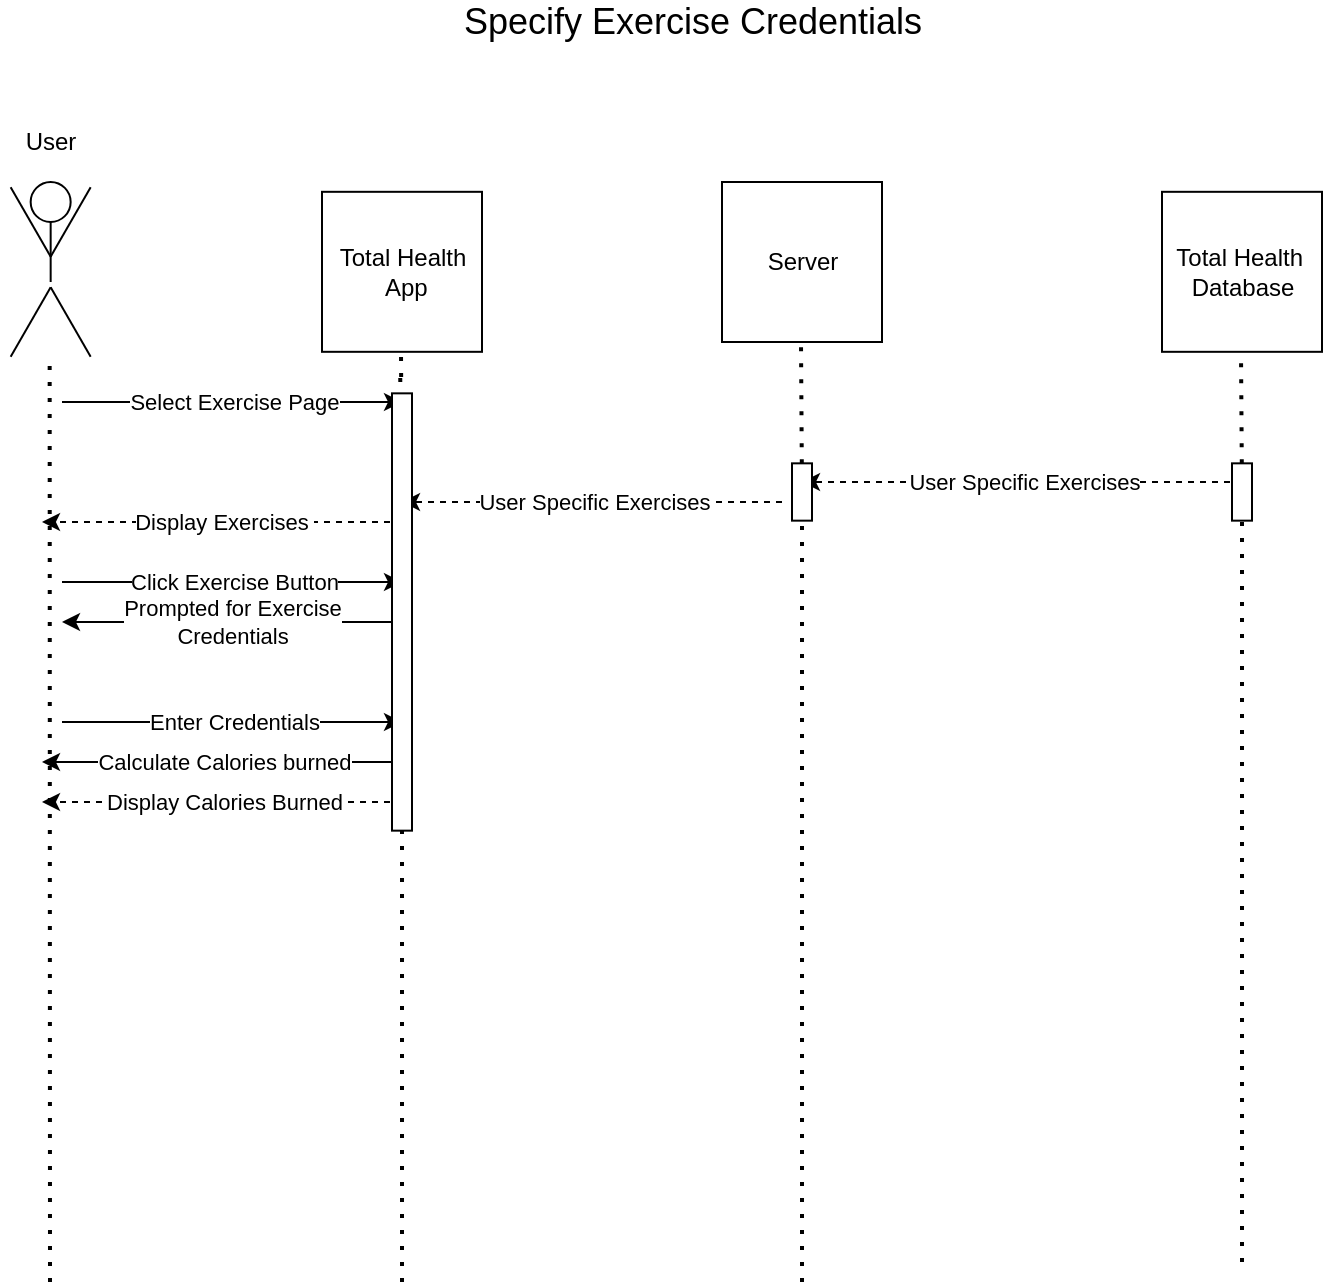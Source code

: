 <mxfile version="15.8.7" type="device"><diagram id="kgpKYQtTHZ0yAKxKKP6v" name="Page-1"><mxGraphModel dx="1102" dy="1025" grid="1" gridSize="10" guides="1" tooltips="1" connect="1" arrows="1" fold="1" page="1" pageScale="1" pageWidth="850" pageHeight="1100" math="0" shadow="0"><root><mxCell id="0"/><mxCell id="1" parent="0"/><mxCell id="RD6W1FKK3_MljiXcPtUM-1" value="" style="group" vertex="1" connectable="0" parent="1"><mxGeometry x="80.0" y="160" width="48.66" height="89.821" as="geometry"/></mxCell><mxCell id="RD6W1FKK3_MljiXcPtUM-2" value="" style="ellipse;whiteSpace=wrap;html=1;aspect=fixed;fillColor=none;" vertex="1" parent="RD6W1FKK3_MljiXcPtUM-1"><mxGeometry x="14.33" width="20" height="20" as="geometry"/></mxCell><mxCell id="RD6W1FKK3_MljiXcPtUM-3" value="" style="line;strokeWidth=1;direction=south;html=1;fillColor=none;" vertex="1" parent="RD6W1FKK3_MljiXcPtUM-1"><mxGeometry x="19.33" y="20" width="10" height="30" as="geometry"/></mxCell><mxCell id="RD6W1FKK3_MljiXcPtUM-4" value="" style="line;strokeWidth=1;direction=south;html=1;fillColor=none;rotation=30;" vertex="1" parent="RD6W1FKK3_MljiXcPtUM-1"><mxGeometry x="9.33" y="50" width="10" height="40" as="geometry"/></mxCell><mxCell id="RD6W1FKK3_MljiXcPtUM-5" value="" style="line;strokeWidth=1;direction=south;html=1;fillColor=none;rotation=-30;" vertex="1" parent="RD6W1FKK3_MljiXcPtUM-1"><mxGeometry x="29.33" y="50" width="10" height="40" as="geometry"/></mxCell><mxCell id="RD6W1FKK3_MljiXcPtUM-6" value="" style="line;strokeWidth=1;direction=south;html=1;fillColor=none;rotation=-150;" vertex="1" parent="RD6W1FKK3_MljiXcPtUM-1"><mxGeometry x="29.33" y="-0.001" width="10" height="40" as="geometry"/></mxCell><mxCell id="RD6W1FKK3_MljiXcPtUM-7" value="" style="line;strokeWidth=1;direction=south;html=1;fillColor=none;rotation=-210;" vertex="1" parent="RD6W1FKK3_MljiXcPtUM-1"><mxGeometry x="9.33" y="-0.001" width="10" height="40" as="geometry"/></mxCell><mxCell id="RD6W1FKK3_MljiXcPtUM-8" value="" style="whiteSpace=wrap;html=1;aspect=fixed;strokeWidth=1;fillColor=none;" vertex="1" parent="1"><mxGeometry x="240" y="164.91" width="80" height="80" as="geometry"/></mxCell><mxCell id="RD6W1FKK3_MljiXcPtUM-9" value="" style="whiteSpace=wrap;html=1;aspect=fixed;strokeWidth=1;fillColor=none;" vertex="1" parent="1"><mxGeometry x="440" y="160" width="80" height="80" as="geometry"/></mxCell><mxCell id="RD6W1FKK3_MljiXcPtUM-10" value="" style="whiteSpace=wrap;html=1;aspect=fixed;strokeWidth=1;fillColor=none;" vertex="1" parent="1"><mxGeometry x="660" y="164.91" width="80" height="80" as="geometry"/></mxCell><mxCell id="RD6W1FKK3_MljiXcPtUM-11" value="" style="endArrow=none;dashed=1;html=1;dashPattern=1 3;strokeWidth=2;rounded=0;" edge="1" parent="1"><mxGeometry width="50" height="50" relative="1" as="geometry"><mxPoint x="104.0" y="710" as="sourcePoint"/><mxPoint x="103.83" y="249.82" as="targetPoint"/></mxGeometry></mxCell><mxCell id="RD6W1FKK3_MljiXcPtUM-12" value="" style="endArrow=none;dashed=1;html=1;dashPattern=1 3;strokeWidth=2;rounded=0;startArrow=none;" edge="1" parent="1"><mxGeometry width="50" height="50" relative="1" as="geometry"><mxPoint x="279.579" y="257.5" as="sourcePoint"/><mxPoint x="279.5" y="244.91" as="targetPoint"/></mxGeometry></mxCell><mxCell id="RD6W1FKK3_MljiXcPtUM-13" value="" style="endArrow=none;dashed=1;html=1;dashPattern=1 3;strokeWidth=2;rounded=0;startArrow=none;" edge="1" parent="1" source="RD6W1FKK3_MljiXcPtUM-50"><mxGeometry width="50" height="50" relative="1" as="geometry"><mxPoint x="480" y="710" as="sourcePoint"/><mxPoint x="479.5" y="240" as="targetPoint"/></mxGeometry></mxCell><mxCell id="RD6W1FKK3_MljiXcPtUM-14" value="" style="endArrow=none;dashed=1;html=1;dashPattern=1 3;strokeWidth=2;rounded=0;startArrow=none;" edge="1" parent="1" source="RD6W1FKK3_MljiXcPtUM-52"><mxGeometry width="50" height="50" relative="1" as="geometry"><mxPoint x="700" y="700" as="sourcePoint"/><mxPoint x="699.5" y="244.91" as="targetPoint"/></mxGeometry></mxCell><mxCell id="RD6W1FKK3_MljiXcPtUM-15" value="Total Health&lt;br&gt;&amp;nbsp;App" style="text;html=1;resizable=0;autosize=1;align=center;verticalAlign=middle;points=[];fillColor=none;strokeColor=none;rounded=0;" vertex="1" parent="1"><mxGeometry x="240" y="189.91" width="80" height="30" as="geometry"/></mxCell><mxCell id="RD6W1FKK3_MljiXcPtUM-16" value="Server" style="text;html=1;resizable=0;autosize=1;align=center;verticalAlign=middle;points=[];fillColor=none;strokeColor=none;rounded=0;" vertex="1" parent="1"><mxGeometry x="455" y="190" width="50" height="20" as="geometry"/></mxCell><mxCell id="RD6W1FKK3_MljiXcPtUM-17" value="Total Health&amp;nbsp;&lt;br&gt;Database" style="text;html=1;resizable=0;autosize=1;align=center;verticalAlign=middle;points=[];fillColor=none;strokeColor=none;rounded=0;" vertex="1" parent="1"><mxGeometry x="660" y="189.91" width="80" height="30" as="geometry"/></mxCell><mxCell id="RD6W1FKK3_MljiXcPtUM-18" value="User" style="text;html=1;resizable=0;autosize=1;align=center;verticalAlign=middle;points=[];fillColor=none;strokeColor=none;rounded=0;" vertex="1" parent="1"><mxGeometry x="84.33" y="130" width="40" height="20" as="geometry"/></mxCell><mxCell id="RD6W1FKK3_MljiXcPtUM-19" value="" style="endArrow=classic;html=1;rounded=0;" edge="1" parent="1"><mxGeometry relative="1" as="geometry"><mxPoint x="110" y="270" as="sourcePoint"/><mxPoint x="280" y="270" as="targetPoint"/></mxGeometry></mxCell><mxCell id="RD6W1FKK3_MljiXcPtUM-20" value="Select Exercise Page" style="edgeLabel;resizable=0;html=1;align=center;verticalAlign=middle;strokeWidth=1;fillColor=none;" connectable="0" vertex="1" parent="RD6W1FKK3_MljiXcPtUM-19"><mxGeometry relative="1" as="geometry"><mxPoint x="1" as="offset"/></mxGeometry></mxCell><mxCell id="RD6W1FKK3_MljiXcPtUM-21" value="" style="endArrow=classic;html=1;rounded=0;dashed=1;" edge="1" parent="1"><mxGeometry relative="1" as="geometry"><mxPoint x="280" y="330" as="sourcePoint"/><mxPoint x="100" y="330" as="targetPoint"/></mxGeometry></mxCell><mxCell id="RD6W1FKK3_MljiXcPtUM-22" value="Display Exercises&amp;nbsp;" style="edgeLabel;resizable=0;html=1;align=center;verticalAlign=middle;strokeWidth=1;fillColor=none;" connectable="0" vertex="1" parent="RD6W1FKK3_MljiXcPtUM-21"><mxGeometry relative="1" as="geometry"><mxPoint x="1" as="offset"/></mxGeometry></mxCell><mxCell id="RD6W1FKK3_MljiXcPtUM-23" value="" style="endArrow=none;dashed=1;html=1;dashPattern=1 3;strokeWidth=2;rounded=0;startArrow=none;" edge="1" parent="1" source="RD6W1FKK3_MljiXcPtUM-48"><mxGeometry width="50" height="50" relative="1" as="geometry"><mxPoint x="280" y="710" as="sourcePoint"/><mxPoint x="280" y="300" as="targetPoint"/></mxGeometry></mxCell><mxCell id="RD6W1FKK3_MljiXcPtUM-24" value="" style="endArrow=none;dashed=1;html=1;dashPattern=1 3;strokeWidth=2;rounded=0;startArrow=none;" edge="1" parent="1"><mxGeometry width="50" height="50" relative="1" as="geometry"><mxPoint x="279.672" y="300" as="sourcePoint"/><mxPoint x="279.115" y="257.5" as="targetPoint"/></mxGeometry></mxCell><mxCell id="RD6W1FKK3_MljiXcPtUM-25" value="&lt;font style=&quot;font-size: 18px&quot;&gt;Specify Exercise Credentials&lt;/font&gt;" style="text;html=1;resizable=0;autosize=1;align=center;verticalAlign=middle;points=[];fillColor=none;strokeColor=none;rounded=0;" vertex="1" parent="1"><mxGeometry x="305" y="70" width="240" height="20" as="geometry"/></mxCell><mxCell id="RD6W1FKK3_MljiXcPtUM-26" value="" style="endArrow=classic;html=1;rounded=0;dashed=1;" edge="1" parent="1"><mxGeometry relative="1" as="geometry"><mxPoint x="470" y="320" as="sourcePoint"/><mxPoint x="280" y="320" as="targetPoint"/></mxGeometry></mxCell><mxCell id="RD6W1FKK3_MljiXcPtUM-27" value="User Specific Exercises" style="edgeLabel;resizable=0;html=1;align=center;verticalAlign=middle;strokeWidth=1;fillColor=none;" connectable="0" vertex="1" parent="RD6W1FKK3_MljiXcPtUM-26"><mxGeometry relative="1" as="geometry"><mxPoint x="1" as="offset"/></mxGeometry></mxCell><mxCell id="RD6W1FKK3_MljiXcPtUM-28" value="" style="endArrow=classic;html=1;rounded=0;dashed=1;" edge="1" parent="1"><mxGeometry relative="1" as="geometry"><mxPoint x="700" y="310" as="sourcePoint"/><mxPoint x="480" y="310" as="targetPoint"/></mxGeometry></mxCell><mxCell id="RD6W1FKK3_MljiXcPtUM-29" value="User Specific Exercises" style="edgeLabel;resizable=0;html=1;align=center;verticalAlign=middle;strokeWidth=1;fillColor=none;" connectable="0" vertex="1" parent="RD6W1FKK3_MljiXcPtUM-28"><mxGeometry relative="1" as="geometry"><mxPoint x="1" as="offset"/></mxGeometry></mxCell><mxCell id="RD6W1FKK3_MljiXcPtUM-30" value="" style="endArrow=classic;html=1;rounded=0;" edge="1" parent="1"><mxGeometry relative="1" as="geometry"><mxPoint x="110" y="360" as="sourcePoint"/><mxPoint x="280" y="360" as="targetPoint"/></mxGeometry></mxCell><mxCell id="RD6W1FKK3_MljiXcPtUM-31" value="Click Exercise Button" style="edgeLabel;resizable=0;html=1;align=center;verticalAlign=middle;strokeWidth=1;fillColor=none;" connectable="0" vertex="1" parent="RD6W1FKK3_MljiXcPtUM-30"><mxGeometry relative="1" as="geometry"><mxPoint x="1" as="offset"/></mxGeometry></mxCell><mxCell id="RD6W1FKK3_MljiXcPtUM-32" value="" style="endArrow=classic;html=1;rounded=0;" edge="1" parent="1"><mxGeometry relative="1" as="geometry"><mxPoint x="110" y="430" as="sourcePoint"/><mxPoint x="280" y="430" as="targetPoint"/></mxGeometry></mxCell><mxCell id="RD6W1FKK3_MljiXcPtUM-33" value="Enter Credentials" style="edgeLabel;resizable=0;html=1;align=center;verticalAlign=middle;strokeWidth=1;fillColor=none;" connectable="0" vertex="1" parent="RD6W1FKK3_MljiXcPtUM-32"><mxGeometry relative="1" as="geometry"><mxPoint x="1" as="offset"/></mxGeometry></mxCell><mxCell id="RD6W1FKK3_MljiXcPtUM-36" value="" style="endArrow=classic;html=1;rounded=0;" edge="1" parent="1"><mxGeometry relative="1" as="geometry"><mxPoint x="278.66" y="380" as="sourcePoint"/><mxPoint x="110" y="380" as="targetPoint"/></mxGeometry></mxCell><mxCell id="RD6W1FKK3_MljiXcPtUM-37" value="Prompted for Exercise&lt;br&gt;Credentials" style="edgeLabel;resizable=0;html=1;align=center;verticalAlign=middle;strokeWidth=1;fillColor=none;" connectable="0" vertex="1" parent="RD6W1FKK3_MljiXcPtUM-36"><mxGeometry relative="1" as="geometry"><mxPoint x="1" as="offset"/></mxGeometry></mxCell><mxCell id="RD6W1FKK3_MljiXcPtUM-42" value="" style="endArrow=classic;html=1;rounded=0;" edge="1" parent="1"><mxGeometry relative="1" as="geometry"><mxPoint x="280" y="450" as="sourcePoint"/><mxPoint x="100" y="450" as="targetPoint"/></mxGeometry></mxCell><mxCell id="RD6W1FKK3_MljiXcPtUM-43" value="Calculate Calories burned" style="edgeLabel;resizable=0;html=1;align=center;verticalAlign=middle;strokeWidth=1;fillColor=none;" connectable="0" vertex="1" parent="RD6W1FKK3_MljiXcPtUM-42"><mxGeometry relative="1" as="geometry"><mxPoint x="1" as="offset"/></mxGeometry></mxCell><mxCell id="RD6W1FKK3_MljiXcPtUM-46" value="" style="endArrow=classic;html=1;rounded=0;dashed=1;" edge="1" parent="1"><mxGeometry relative="1" as="geometry"><mxPoint x="280" y="470" as="sourcePoint"/><mxPoint x="100" y="470" as="targetPoint"/></mxGeometry></mxCell><mxCell id="RD6W1FKK3_MljiXcPtUM-47" value="Display Calories Burned" style="edgeLabel;resizable=0;html=1;align=center;verticalAlign=middle;strokeWidth=1;fillColor=none;" connectable="0" vertex="1" parent="RD6W1FKK3_MljiXcPtUM-46"><mxGeometry relative="1" as="geometry"><mxPoint x="1" as="offset"/></mxGeometry></mxCell><mxCell id="RD6W1FKK3_MljiXcPtUM-48" value="" style="rounded=0;whiteSpace=wrap;html=1;rotation=-90;" vertex="1" parent="1"><mxGeometry x="170.67" y="370" width="218.66" height="10" as="geometry"/></mxCell><mxCell id="RD6W1FKK3_MljiXcPtUM-49" value="" style="endArrow=none;dashed=1;html=1;dashPattern=1 3;strokeWidth=2;rounded=0;" edge="1" parent="1" target="RD6W1FKK3_MljiXcPtUM-48"><mxGeometry width="50" height="50" relative="1" as="geometry"><mxPoint x="280" y="710" as="sourcePoint"/><mxPoint x="280" y="300" as="targetPoint"/></mxGeometry></mxCell><mxCell id="RD6W1FKK3_MljiXcPtUM-50" value="" style="rounded=0;whiteSpace=wrap;html=1;rotation=-90;" vertex="1" parent="1"><mxGeometry x="465.67" y="310" width="28.66" height="10" as="geometry"/></mxCell><mxCell id="RD6W1FKK3_MljiXcPtUM-51" value="" style="endArrow=none;dashed=1;html=1;dashPattern=1 3;strokeWidth=2;rounded=0;startArrow=none;" edge="1" parent="1" target="RD6W1FKK3_MljiXcPtUM-50"><mxGeometry width="50" height="50" relative="1" as="geometry"><mxPoint x="480" y="710" as="sourcePoint"/><mxPoint x="479.5" y="240" as="targetPoint"/></mxGeometry></mxCell><mxCell id="RD6W1FKK3_MljiXcPtUM-52" value="" style="rounded=0;whiteSpace=wrap;html=1;rotation=-90;" vertex="1" parent="1"><mxGeometry x="685.67" y="310" width="28.66" height="10" as="geometry"/></mxCell><mxCell id="RD6W1FKK3_MljiXcPtUM-55" value="" style="endArrow=none;dashed=1;html=1;dashPattern=1 3;strokeWidth=2;rounded=0;startArrow=none;" edge="1" parent="1" target="RD6W1FKK3_MljiXcPtUM-52"><mxGeometry width="50" height="50" relative="1" as="geometry"><mxPoint x="700" y="700" as="sourcePoint"/><mxPoint x="699.5" y="244.91" as="targetPoint"/></mxGeometry></mxCell></root></mxGraphModel></diagram></mxfile>